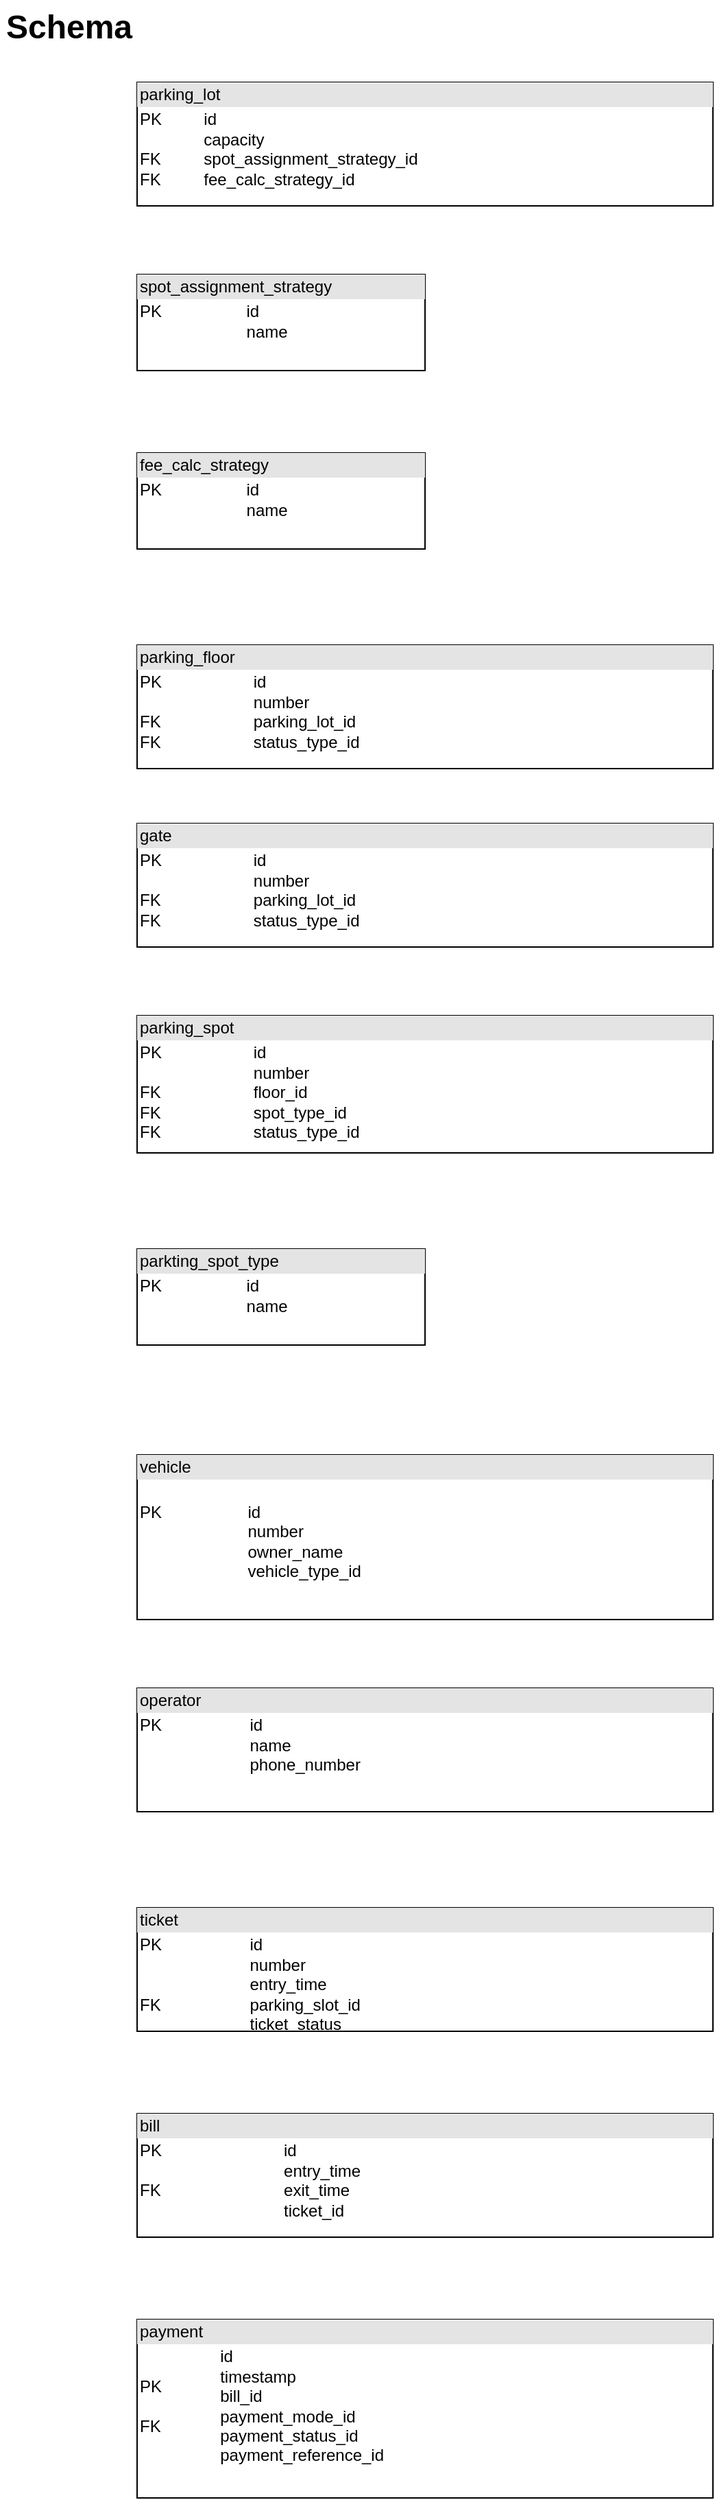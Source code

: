 <mxfile version="23.1.1" type="device">
  <diagram name="Page-1" id="s0Cq3FbCwCDTGGkv9md5">
    <mxGraphModel dx="1434" dy="795" grid="1" gridSize="10" guides="1" tooltips="1" connect="1" arrows="1" fold="1" page="1" pageScale="1" pageWidth="827" pageHeight="1169" math="0" shadow="0">
      <root>
        <mxCell id="0" />
        <mxCell id="1" parent="0" />
        <mxCell id="mLb-JtUM6yK8Hnpxc0uU-17" value="&lt;div style=&quot;box-sizing:border-box;width:100%;background:#e4e4e4;padding:2px;&quot;&gt;parking_lot&lt;/div&gt;&lt;table style=&quot;width:100%;font-size:1em;&quot; cellpadding=&quot;2&quot; cellspacing=&quot;0&quot;&gt;&lt;tbody&gt;&lt;tr&gt;&lt;td&gt;PK&lt;br&gt;&lt;br&gt;FK&lt;br&gt;FK&lt;br&gt;&lt;br&gt;&lt;/td&gt;&lt;td&gt;id&lt;br&gt;capacity&lt;br&gt;spot_assignment_strategy_id&lt;br&gt;fee_calc_strategy_id&lt;br&gt;&lt;br&gt;&lt;/td&gt;&lt;/tr&gt;&lt;/tbody&gt;&lt;/table&gt;" style="verticalAlign=top;align=left;overflow=fill;html=1;whiteSpace=wrap;" parent="1" vertex="1">
          <mxGeometry x="230" y="100" width="420" height="90" as="geometry" />
        </mxCell>
        <mxCell id="mLb-JtUM6yK8Hnpxc0uU-40" value="&lt;div style=&quot;box-sizing:border-box;width:100%;background:#e4e4e4;padding:2px;&quot;&gt;parking_floor&lt;/div&gt;&lt;table style=&quot;width:100%;font-size:1em;&quot; cellpadding=&quot;2&quot; cellspacing=&quot;0&quot;&gt;&lt;tbody&gt;&lt;tr&gt;&lt;td&gt;PK&lt;br&gt;&lt;br&gt;FK&lt;br&gt;FK&lt;br&gt;&lt;br&gt;&lt;/td&gt;&lt;td&gt;id&lt;br&gt;number&lt;br&gt;parking_lot_id&lt;br&gt;status_type_id&lt;br&gt;&lt;br&gt;&lt;/td&gt;&lt;/tr&gt;&lt;/tbody&gt;&lt;/table&gt;" style="verticalAlign=top;align=left;overflow=fill;html=1;whiteSpace=wrap;" parent="1" vertex="1">
          <mxGeometry x="230" y="510" width="420" height="90" as="geometry" />
        </mxCell>
        <mxCell id="mLb-JtUM6yK8Hnpxc0uU-41" value="&lt;div style=&quot;box-sizing:border-box;width:100%;background:#e4e4e4;padding:2px;&quot;&gt;gate&lt;/div&gt;&lt;table style=&quot;width:100%;font-size:1em;&quot; cellpadding=&quot;2&quot; cellspacing=&quot;0&quot;&gt;&lt;tbody&gt;&lt;tr&gt;&lt;td&gt;PK&lt;br&gt;&lt;br&gt;FK&lt;br&gt;FK&lt;br&gt;&lt;br&gt;&lt;/td&gt;&lt;td&gt;id&lt;br&gt;number&lt;br&gt;parking_lot_id&lt;br&gt;status_type_id&lt;br&gt;&lt;br&gt;&lt;/td&gt;&lt;/tr&gt;&lt;/tbody&gt;&lt;/table&gt;" style="verticalAlign=top;align=left;overflow=fill;html=1;whiteSpace=wrap;" parent="1" vertex="1">
          <mxGeometry x="230" y="640" width="420" height="90" as="geometry" />
        </mxCell>
        <mxCell id="mLb-JtUM6yK8Hnpxc0uU-42" value="&lt;div style=&quot;box-sizing:border-box;width:100%;background:#e4e4e4;padding:2px;&quot;&gt;parking_spot&lt;/div&gt;&lt;table style=&quot;width:100%;font-size:1em;&quot; cellpadding=&quot;2&quot; cellspacing=&quot;0&quot;&gt;&lt;tbody&gt;&lt;tr&gt;&lt;td&gt;PK&lt;br&gt;&lt;br&gt;FK&lt;br&gt;FK&lt;br&gt;FK&lt;br&gt;&lt;br&gt;&lt;/td&gt;&lt;td&gt;id&lt;br&gt;number&lt;br&gt;floor_id&lt;br&gt;spot_type_id&lt;br&gt;status_type_id&lt;br&gt;&lt;br&gt;&lt;/td&gt;&lt;/tr&gt;&lt;/tbody&gt;&lt;/table&gt;" style="verticalAlign=top;align=left;overflow=fill;html=1;whiteSpace=wrap;" parent="1" vertex="1">
          <mxGeometry x="230" y="780" width="420" height="100" as="geometry" />
        </mxCell>
        <mxCell id="mLb-JtUM6yK8Hnpxc0uU-43" value="&lt;div style=&quot;box-sizing:border-box;width:100%;background:#e4e4e4;padding:2px;&quot;&gt;vehicle&lt;/div&gt;&lt;table style=&quot;width:100%;font-size:1em;&quot; cellpadding=&quot;2&quot; cellspacing=&quot;0&quot;&gt;&lt;tbody&gt;&lt;tr&gt;&lt;td&gt;PK&lt;br&gt;&lt;br&gt;&lt;br&gt;&lt;br&gt;&lt;br&gt;&lt;br&gt;&lt;/td&gt;&lt;td&gt;&lt;br&gt;id&lt;br&gt;number&lt;br&gt;owner_name&lt;br&gt;vehicle_type_id&lt;br&gt;&lt;br&gt;&lt;br&gt;&lt;br&gt;&lt;/td&gt;&lt;/tr&gt;&lt;/tbody&gt;&lt;/table&gt;" style="verticalAlign=top;align=left;overflow=fill;html=1;whiteSpace=wrap;" parent="1" vertex="1">
          <mxGeometry x="230" y="1100" width="420" height="120" as="geometry" />
        </mxCell>
        <mxCell id="mLb-JtUM6yK8Hnpxc0uU-44" value="&lt;div style=&quot;box-sizing:border-box;width:100%;background:#e4e4e4;padding:2px;&quot;&gt;operator&lt;/div&gt;&lt;table style=&quot;width:100%;font-size:1em;&quot; cellpadding=&quot;2&quot; cellspacing=&quot;0&quot;&gt;&lt;tbody&gt;&lt;tr&gt;&lt;td&gt;PK&lt;br&gt;&lt;br&gt;&lt;br&gt;&lt;br&gt;&lt;br&gt;&lt;/td&gt;&lt;td&gt;id&lt;br&gt;name&lt;br&gt;phone_number&lt;br&gt;&lt;br&gt;&lt;br&gt;&lt;/td&gt;&lt;/tr&gt;&lt;/tbody&gt;&lt;/table&gt;" style="verticalAlign=top;align=left;overflow=fill;html=1;whiteSpace=wrap;" parent="1" vertex="1">
          <mxGeometry x="230" y="1270" width="420" height="90" as="geometry" />
        </mxCell>
        <mxCell id="mLb-JtUM6yK8Hnpxc0uU-45" value="&lt;div style=&quot;box-sizing:border-box;width:100%;background:#e4e4e4;padding:2px;&quot;&gt;ticket&lt;/div&gt;&lt;table style=&quot;width:100%;font-size:1em;&quot; cellpadding=&quot;2&quot; cellspacing=&quot;0&quot;&gt;&lt;tbody&gt;&lt;tr&gt;&lt;td&gt;PK&lt;br&gt;&lt;br&gt;&lt;br&gt;FK&lt;br&gt;&lt;br&gt;&lt;br&gt;&lt;br&gt;&lt;/td&gt;&lt;td&gt;id&lt;br&gt;number&lt;br&gt;entry_time&lt;br&gt;parking_slot_id&lt;br&gt;ticket_status&lt;br&gt;&lt;br&gt;&lt;br&gt;&lt;/td&gt;&lt;/tr&gt;&lt;/tbody&gt;&lt;/table&gt;" style="verticalAlign=top;align=left;overflow=fill;html=1;whiteSpace=wrap;" parent="1" vertex="1">
          <mxGeometry x="230" y="1430" width="420" height="90" as="geometry" />
        </mxCell>
        <mxCell id="mLb-JtUM6yK8Hnpxc0uU-46" value="&lt;div style=&quot;box-sizing:border-box;width:100%;background:#e4e4e4;padding:2px;&quot;&gt;bill&lt;/div&gt;&lt;table style=&quot;width:100%;font-size:1em;&quot; cellpadding=&quot;2&quot; cellspacing=&quot;0&quot;&gt;&lt;tbody&gt;&lt;tr&gt;&lt;td&gt;PK&lt;br&gt;&lt;br&gt;FK&lt;br&gt;&lt;br&gt;&lt;br&gt;&lt;br&gt;&lt;/td&gt;&lt;td&gt;id&lt;br&gt;entry_time&lt;br&gt;exit_time&lt;br&gt;ticket_id&lt;br&gt;&lt;br&gt;&lt;br&gt;&lt;/td&gt;&lt;/tr&gt;&lt;/tbody&gt;&lt;/table&gt;" style="verticalAlign=top;align=left;overflow=fill;html=1;whiteSpace=wrap;" parent="1" vertex="1">
          <mxGeometry x="230" y="1580" width="420" height="90" as="geometry" />
        </mxCell>
        <mxCell id="mLb-JtUM6yK8Hnpxc0uU-47" value="&lt;div style=&quot;box-sizing:border-box;width:100%;background:#e4e4e4;padding:2px;&quot;&gt;payment&lt;/div&gt;&lt;table style=&quot;width:100%;font-size:1em;&quot; cellpadding=&quot;2&quot; cellspacing=&quot;0&quot;&gt;&lt;tbody&gt;&lt;tr&gt;&lt;td&gt;PK&lt;br&gt;&lt;br&gt;FK&lt;br&gt;&lt;br&gt;&lt;br&gt;&lt;br&gt;&lt;/td&gt;&lt;td&gt;id&lt;br&gt;timestamp&lt;br&gt;bill_id&lt;br&gt;payment_mode_id&lt;br&gt;payment_status_id&lt;br&gt;payment_reference_id&lt;br&gt;&lt;br&gt;&lt;br&gt;&lt;br&gt;&lt;/td&gt;&lt;/tr&gt;&lt;/tbody&gt;&lt;/table&gt;" style="verticalAlign=top;align=left;overflow=fill;html=1;whiteSpace=wrap;" parent="1" vertex="1">
          <mxGeometry x="230" y="1730" width="420" height="130" as="geometry" />
        </mxCell>
        <mxCell id="mLb-JtUM6yK8Hnpxc0uU-49" value="&lt;div style=&quot;box-sizing:border-box;width:100%;background:#e4e4e4;padding:2px;&quot;&gt;spot_assignment_strategy&lt;/div&gt;&lt;table style=&quot;width:100%;font-size:1em;&quot; cellpadding=&quot;2&quot; cellspacing=&quot;0&quot;&gt;&lt;tbody&gt;&lt;tr&gt;&lt;td&gt;PK&lt;br&gt;&lt;br&gt;&lt;br&gt;&lt;/td&gt;&lt;td&gt;id&lt;br&gt;name&lt;br&gt;&lt;br&gt;&lt;/td&gt;&lt;/tr&gt;&lt;/tbody&gt;&lt;/table&gt;" style="verticalAlign=top;align=left;overflow=fill;html=1;whiteSpace=wrap;" parent="1" vertex="1">
          <mxGeometry x="230" y="240" width="210" height="70" as="geometry" />
        </mxCell>
        <mxCell id="mLb-JtUM6yK8Hnpxc0uU-50" value="&lt;div style=&quot;box-sizing:border-box;width:100%;background:#e4e4e4;padding:2px;&quot;&gt;fee_calc_strategy&lt;/div&gt;&lt;table style=&quot;width:100%;font-size:1em;&quot; cellpadding=&quot;2&quot; cellspacing=&quot;0&quot;&gt;&lt;tbody&gt;&lt;tr&gt;&lt;td&gt;PK&lt;br&gt;&lt;br&gt;&lt;br&gt;&lt;/td&gt;&lt;td&gt;id&lt;br&gt;name&lt;br&gt;&lt;br&gt;&lt;/td&gt;&lt;/tr&gt;&lt;/tbody&gt;&lt;/table&gt;" style="verticalAlign=top;align=left;overflow=fill;html=1;whiteSpace=wrap;" parent="1" vertex="1">
          <mxGeometry x="230" y="370" width="210" height="70" as="geometry" />
        </mxCell>
        <mxCell id="mLb-JtUM6yK8Hnpxc0uU-51" value="&lt;div style=&quot;box-sizing:border-box;width:100%;background:#e4e4e4;padding:2px;&quot;&gt;parkting_spot_type&lt;/div&gt;&lt;table style=&quot;width:100%;font-size:1em;&quot; cellpadding=&quot;2&quot; cellspacing=&quot;0&quot;&gt;&lt;tbody&gt;&lt;tr&gt;&lt;td&gt;PK&lt;br&gt;&lt;br&gt;&lt;br&gt;&lt;/td&gt;&lt;td&gt;id&lt;br&gt;name&lt;br&gt;&lt;br&gt;&lt;/td&gt;&lt;/tr&gt;&lt;/tbody&gt;&lt;/table&gt;" style="verticalAlign=top;align=left;overflow=fill;html=1;whiteSpace=wrap;" parent="1" vertex="1">
          <mxGeometry x="230" y="950" width="210" height="70" as="geometry" />
        </mxCell>
        <mxCell id="mLb-JtUM6yK8Hnpxc0uU-52" value="Schema" style="text;strokeColor=none;fillColor=none;html=1;fontSize=24;fontStyle=1;verticalAlign=middle;align=center;" parent="1" vertex="1">
          <mxGeometry x="130" y="40" width="100" height="40" as="geometry" />
        </mxCell>
      </root>
    </mxGraphModel>
  </diagram>
</mxfile>
